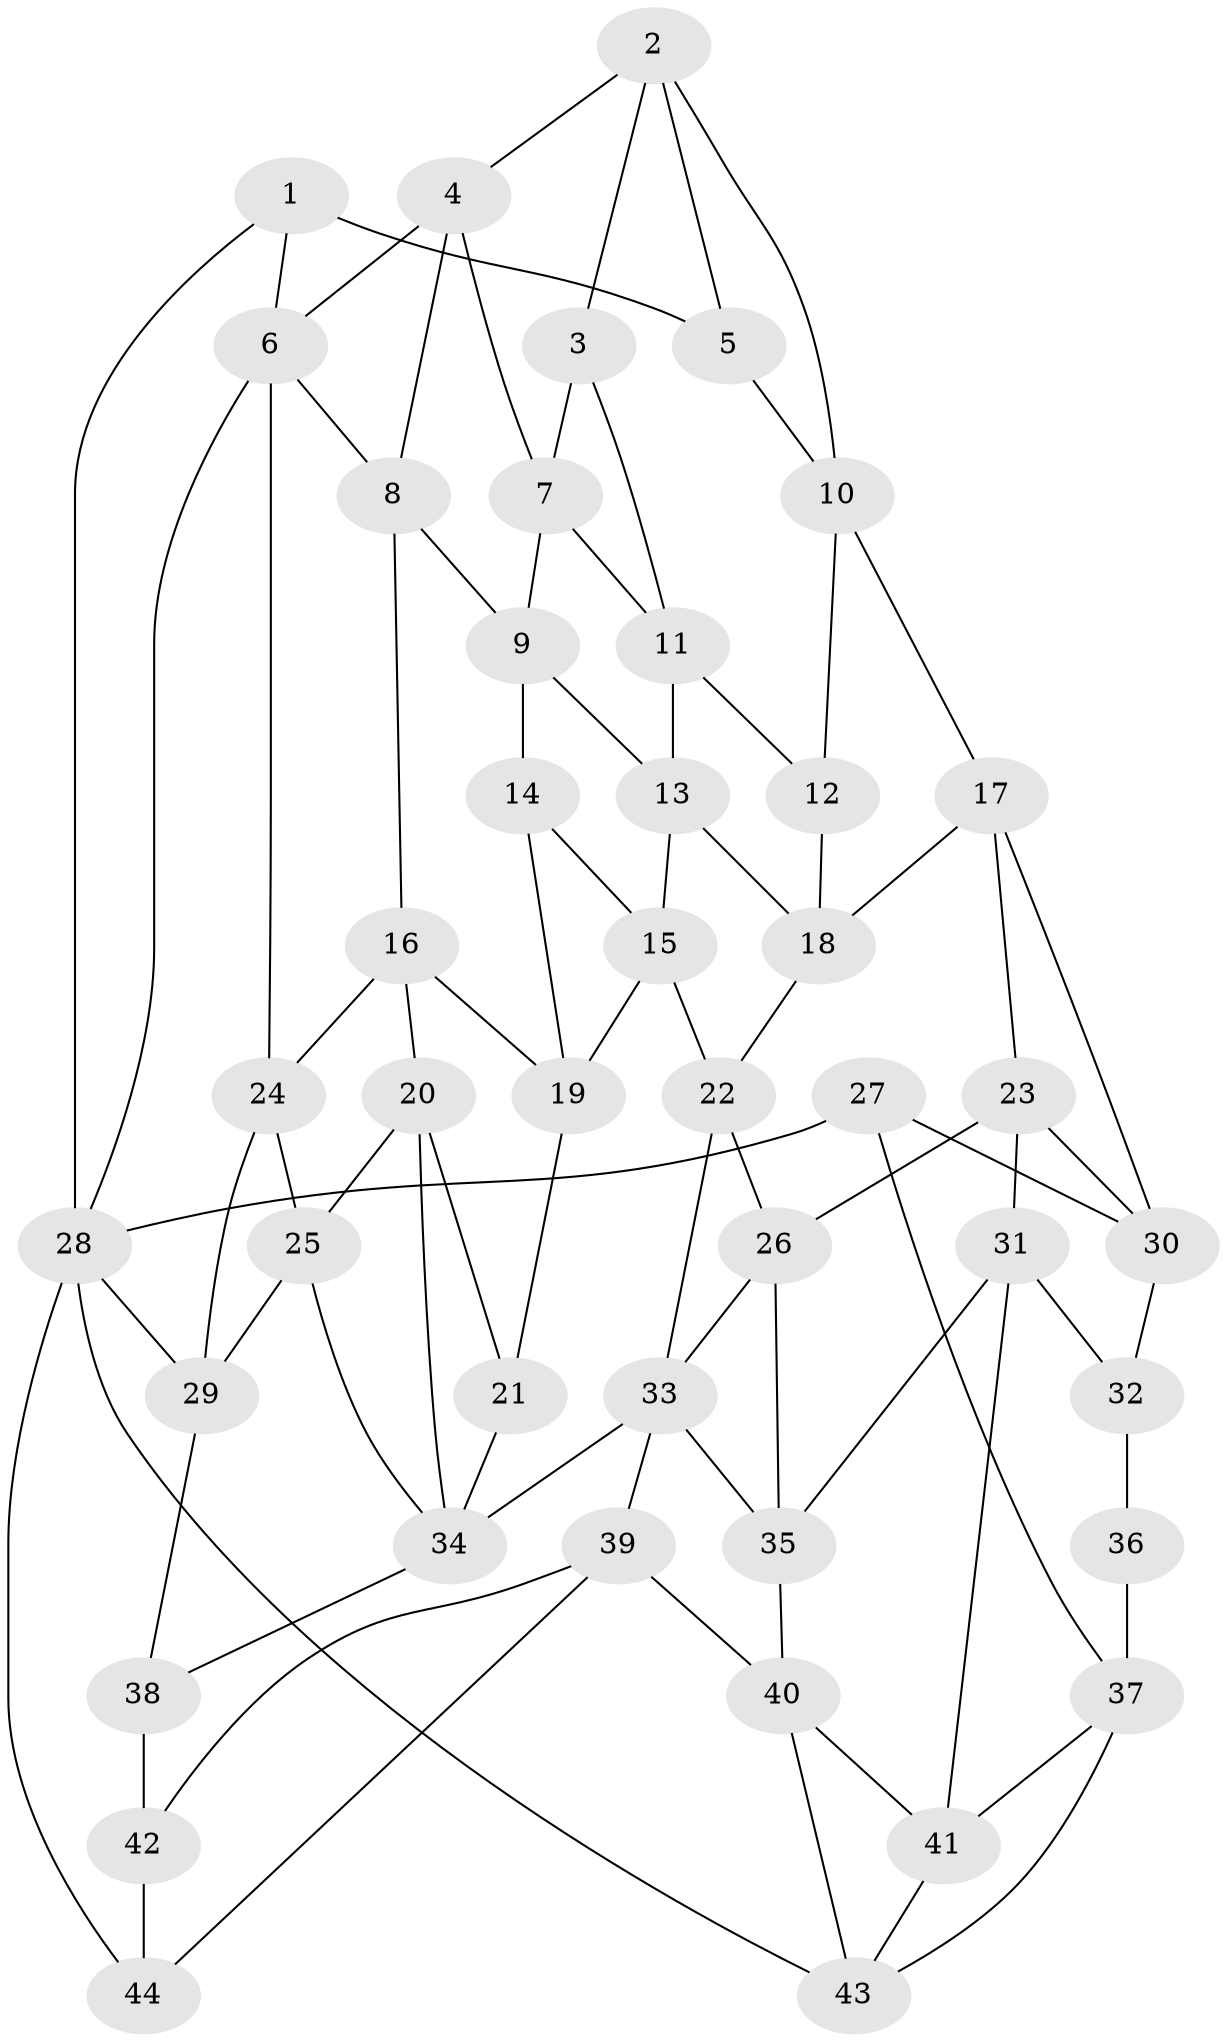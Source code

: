 // original degree distribution, {4: 0.26136363636363635, 5: 0.4772727272727273, 6: 0.23863636363636365, 3: 0.022727272727272728}
// Generated by graph-tools (version 1.1) at 2025/27/03/09/25 03:27:12]
// undirected, 44 vertices, 84 edges
graph export_dot {
graph [start="1"]
  node [color=gray90,style=filled];
  1;
  2;
  3;
  4;
  5;
  6;
  7;
  8;
  9;
  10;
  11;
  12;
  13;
  14;
  15;
  16;
  17;
  18;
  19;
  20;
  21;
  22;
  23;
  24;
  25;
  26;
  27;
  28;
  29;
  30;
  31;
  32;
  33;
  34;
  35;
  36;
  37;
  38;
  39;
  40;
  41;
  42;
  43;
  44;
  1 -- 5 [weight=2.0];
  1 -- 6 [weight=1.0];
  1 -- 28 [weight=1.0];
  2 -- 3 [weight=1.0];
  2 -- 4 [weight=1.0];
  2 -- 5 [weight=1.0];
  2 -- 10 [weight=1.0];
  3 -- 7 [weight=1.0];
  3 -- 11 [weight=1.0];
  4 -- 6 [weight=1.0];
  4 -- 7 [weight=1.0];
  4 -- 8 [weight=1.0];
  5 -- 10 [weight=1.0];
  6 -- 8 [weight=1.0];
  6 -- 24 [weight=1.0];
  6 -- 28 [weight=1.0];
  7 -- 9 [weight=1.0];
  7 -- 11 [weight=1.0];
  8 -- 9 [weight=1.0];
  8 -- 16 [weight=1.0];
  9 -- 13 [weight=1.0];
  9 -- 14 [weight=1.0];
  10 -- 12 [weight=1.0];
  10 -- 17 [weight=1.0];
  11 -- 12 [weight=1.0];
  11 -- 13 [weight=1.0];
  12 -- 18 [weight=1.0];
  13 -- 15 [weight=1.0];
  13 -- 18 [weight=1.0];
  14 -- 15 [weight=1.0];
  14 -- 19 [weight=1.0];
  15 -- 19 [weight=1.0];
  15 -- 22 [weight=1.0];
  16 -- 19 [weight=1.0];
  16 -- 20 [weight=1.0];
  16 -- 24 [weight=1.0];
  17 -- 18 [weight=1.0];
  17 -- 23 [weight=1.0];
  17 -- 30 [weight=1.0];
  18 -- 22 [weight=1.0];
  19 -- 21 [weight=1.0];
  20 -- 21 [weight=1.0];
  20 -- 25 [weight=1.0];
  20 -- 34 [weight=1.0];
  21 -- 34 [weight=2.0];
  22 -- 26 [weight=1.0];
  22 -- 33 [weight=1.0];
  23 -- 26 [weight=1.0];
  23 -- 30 [weight=1.0];
  23 -- 31 [weight=1.0];
  24 -- 25 [weight=1.0];
  24 -- 29 [weight=1.0];
  25 -- 29 [weight=1.0];
  25 -- 34 [weight=1.0];
  26 -- 33 [weight=1.0];
  26 -- 35 [weight=1.0];
  27 -- 28 [weight=1.0];
  27 -- 30 [weight=1.0];
  27 -- 37 [weight=1.0];
  28 -- 29 [weight=1.0];
  28 -- 43 [weight=1.0];
  28 -- 44 [weight=1.0];
  29 -- 38 [weight=1.0];
  30 -- 32 [weight=1.0];
  31 -- 32 [weight=1.0];
  31 -- 35 [weight=1.0];
  31 -- 41 [weight=1.0];
  32 -- 36 [weight=2.0];
  33 -- 34 [weight=1.0];
  33 -- 35 [weight=1.0];
  33 -- 39 [weight=1.0];
  34 -- 38 [weight=1.0];
  35 -- 40 [weight=1.0];
  36 -- 37 [weight=1.0];
  37 -- 41 [weight=1.0];
  37 -- 43 [weight=1.0];
  38 -- 42 [weight=2.0];
  39 -- 40 [weight=1.0];
  39 -- 42 [weight=1.0];
  39 -- 44 [weight=1.0];
  40 -- 41 [weight=1.0];
  40 -- 43 [weight=1.0];
  41 -- 43 [weight=1.0];
  42 -- 44 [weight=1.0];
}
